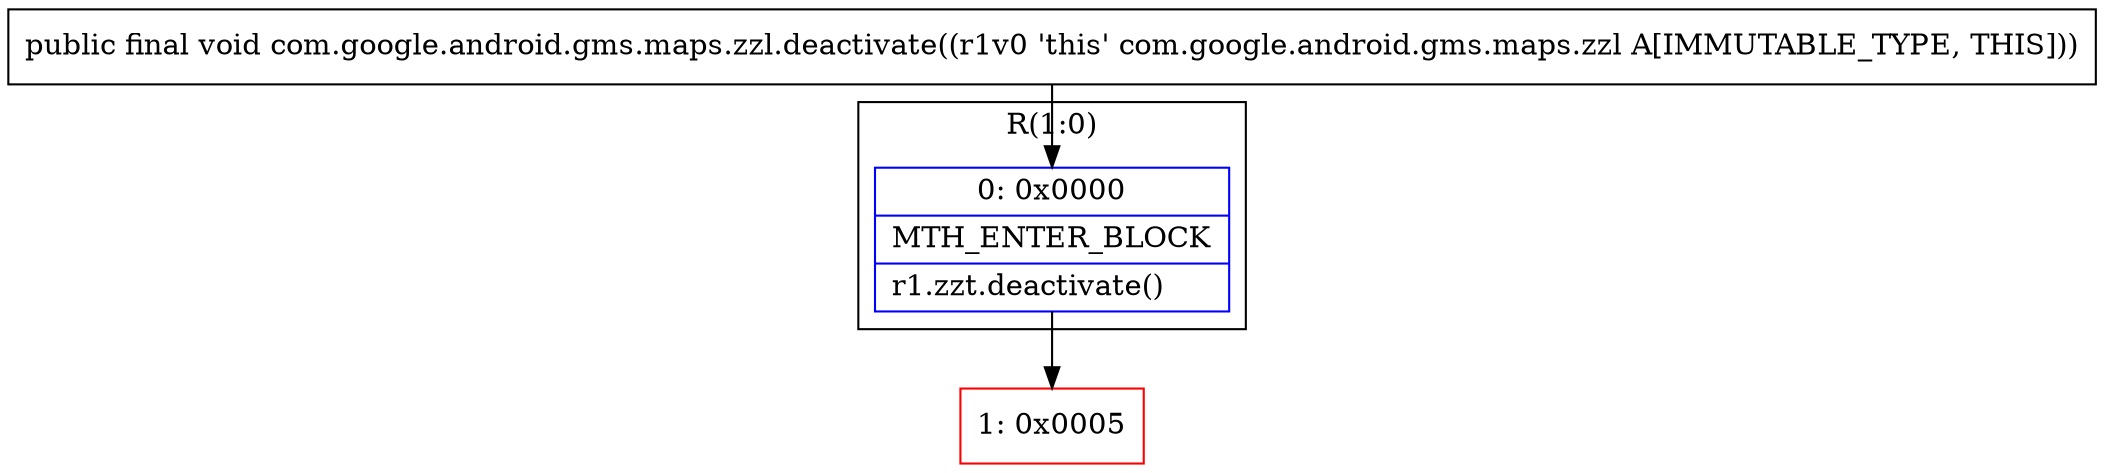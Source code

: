 digraph "CFG forcom.google.android.gms.maps.zzl.deactivate()V" {
subgraph cluster_Region_1514258642 {
label = "R(1:0)";
node [shape=record,color=blue];
Node_0 [shape=record,label="{0\:\ 0x0000|MTH_ENTER_BLOCK\l|r1.zzt.deactivate()\l}"];
}
Node_1 [shape=record,color=red,label="{1\:\ 0x0005}"];
MethodNode[shape=record,label="{public final void com.google.android.gms.maps.zzl.deactivate((r1v0 'this' com.google.android.gms.maps.zzl A[IMMUTABLE_TYPE, THIS])) }"];
MethodNode -> Node_0;
Node_0 -> Node_1;
}

